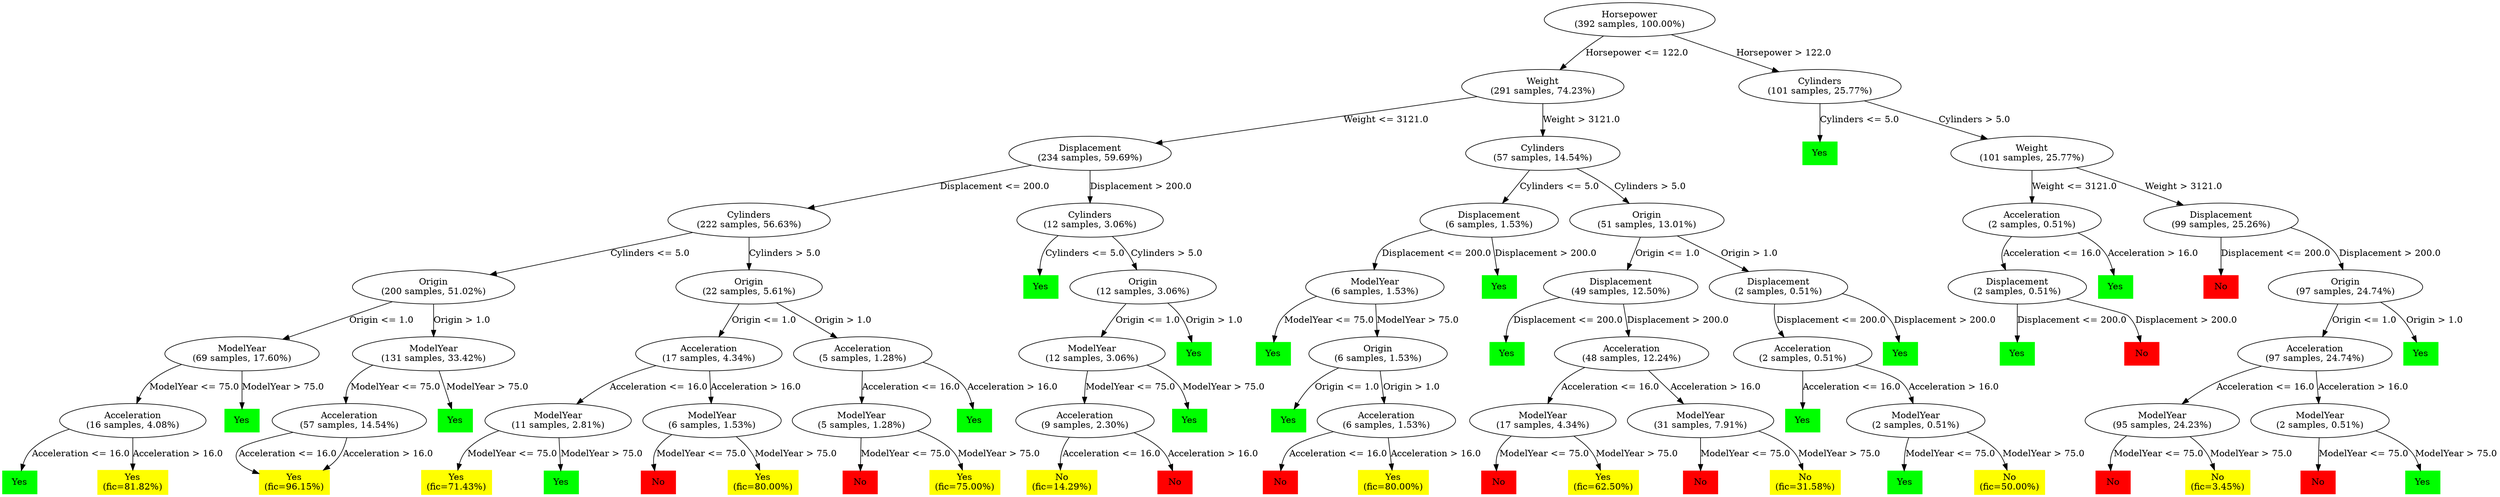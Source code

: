 digraph TrainedDecisionTree {
	Horsepower1->Weight2 [label = "Horsepower <= 122.0"];
	Weight2->Displacement3 [label = "Weight <= 3121.0"];
	Displacement3->Cylinders4 [label = "Displacement <= 200.0"];
	Cylinders4->Origin5 [label = "Cylinders <= 5.0"];
	Origin5->ModelYear6 [label = "Origin <= 1.0"];
	ModelYear6->Acceleration7 [label = "ModelYear <= 75.0"];
	Acceleration7->YesAcceleration7 [label = "Acceleration <= 16.0"];
	YesAcceleration7 [label="Yes", style="filled", color="green", shape="box"];
	Acceleration7->CantSayAcceleration7 [label = "Acceleration > 16.0"];
	CantSayAcceleration7 [label="Yes\n(fic=81.82%)", style="filled", color="yellow", shape="box"];
	ModelYear6->YesModelYear6 [label = "ModelYear > 75.0"];
	YesModelYear6 [label="Yes", style="filled", color="green", shape="box"];
	Origin5->ModelYear8 [label = "Origin > 1.0"];
	ModelYear8->Acceleration9 [label = "ModelYear <= 75.0"];
	Acceleration9->CantSayAcceleration9 [label = "Acceleration <= 16.0"];
	CantSayAcceleration9 [label="Yes\n(fic=83.87%)", style="filled", color="yellow", shape="box"];
	Acceleration9->CantSayAcceleration9 [label = "Acceleration > 16.0"];
	CantSayAcceleration9 [label="Yes\n(fic=96.15%)", style="filled", color="yellow", shape="box"];
	ModelYear8->YesModelYear8 [label = "ModelYear > 75.0"];
	YesModelYear8 [label="Yes", style="filled", color="green", shape="box"];
	Cylinders4->Origin10 [label = "Cylinders > 5.0"];
	Origin10->Acceleration11 [label = "Origin <= 1.0"];
	Acceleration11->ModelYear12 [label = "Acceleration <= 16.0"];
	ModelYear12->CantSayModelYear12 [label = "ModelYear <= 75.0"];
	CantSayModelYear12 [label="Yes\n(fic=71.43%)", style="filled", color="yellow", shape="box"];
	ModelYear12->YesModelYear12 [label = "ModelYear > 75.0"];
	YesModelYear12 [label="Yes", style="filled", color="green", shape="box"];
	Acceleration11->ModelYear13 [label = "Acceleration > 16.0"];
	ModelYear13->NoModelYear13 [label = "ModelYear <= 75.0"];
	NoModelYear13 [label="No", style="filled", color="red", shape="box"];
	ModelYear13->CantSayModelYear13 [label = "ModelYear > 75.0"];
	CantSayModelYear13 [label="Yes\n(fic=80.00%)", style="filled", color="yellow", shape="box"];
	Origin10->Acceleration14 [label = "Origin > 1.0"];
	Acceleration14->ModelYear15 [label = "Acceleration <= 16.0"];
	ModelYear15->NoModelYear15 [label = "ModelYear <= 75.0"];
	NoModelYear15 [label="No", style="filled", color="red", shape="box"];
	ModelYear15->CantSayModelYear15 [label = "ModelYear > 75.0"];
	CantSayModelYear15 [label="Yes\n(fic=75.00%)", style="filled", color="yellow", shape="box"];
	Acceleration14->YesAcceleration14 [label = "Acceleration > 16.0"];
	YesAcceleration14 [label="Yes", style="filled", color="green", shape="box"];
	Displacement3->Cylinders16 [label = "Displacement > 200.0"];
	Cylinders16->YesCylinders16 [label = "Cylinders <= 5.0"];
	YesCylinders16 [label="Yes", style="filled", color="green", shape="box"];
	Cylinders16->Origin17 [label = "Cylinders > 5.0"];
	Origin17->ModelYear18 [label = "Origin <= 1.0"];
	ModelYear18->Acceleration19 [label = "ModelYear <= 75.0"];
	Acceleration19->CantSayAcceleration19 [label = "Acceleration <= 16.0"];
	CantSayAcceleration19 [label="No\n(fic=14.29%)", style="filled", color="yellow", shape="box"];
	Acceleration19->NoAcceleration19 [label = "Acceleration > 16.0"];
	NoAcceleration19 [label="No", style="filled", color="red", shape="box"];
	ModelYear18->YesModelYear18 [label = "ModelYear > 75.0"];
	YesModelYear18 [label="Yes", style="filled", color="green", shape="box"];
	Origin17->YesOrigin17 [label = "Origin > 1.0"];
	YesOrigin17 [label="Yes", style="filled", color="green", shape="box"];
	Weight2->Cylinders20 [label = "Weight > 3121.0"];
	Cylinders20->Displacement21 [label = "Cylinders <= 5.0"];
	Displacement21->ModelYear22 [label = "Displacement <= 200.0"];
	ModelYear22->YesModelYear22 [label = "ModelYear <= 75.0"];
	YesModelYear22 [label="Yes", style="filled", color="green", shape="box"];
	ModelYear22->Origin23 [label = "ModelYear > 75.0"];
	Origin23->YesOrigin23 [label = "Origin <= 1.0"];
	YesOrigin23 [label="Yes", style="filled", color="green", shape="box"];
	Origin23->Acceleration24 [label = "Origin > 1.0"];
	Acceleration24->NoAcceleration24 [label = "Acceleration <= 16.0"];
	NoAcceleration24 [label="No", style="filled", color="red", shape="box"];
	Acceleration24->CantSayAcceleration24 [label = "Acceleration > 16.0"];
	CantSayAcceleration24 [label="Yes\n(fic=80.00%)", style="filled", color="yellow", shape="box"];
	Displacement21->YesDisplacement21 [label = "Displacement > 200.0"];
	YesDisplacement21 [label="Yes", style="filled", color="green", shape="box"];
	Cylinders20->Origin25 [label = "Cylinders > 5.0"];
	Origin25->Displacement26 [label = "Origin <= 1.0"];
	Displacement26->YesDisplacement26 [label = "Displacement <= 200.0"];
	YesDisplacement26 [label="Yes", style="filled", color="green", shape="box"];
	Displacement26->Acceleration27 [label = "Displacement > 200.0"];
	Acceleration27->ModelYear28 [label = "Acceleration <= 16.0"];
	ModelYear28->NoModelYear28 [label = "ModelYear <= 75.0"];
	NoModelYear28 [label="No", style="filled", color="red", shape="box"];
	ModelYear28->CantSayModelYear28 [label = "ModelYear > 75.0"];
	CantSayModelYear28 [label="Yes\n(fic=62.50%)", style="filled", color="yellow", shape="box"];
	Acceleration27->ModelYear29 [label = "Acceleration > 16.0"];
	ModelYear29->NoModelYear29 [label = "ModelYear <= 75.0"];
	NoModelYear29 [label="No", style="filled", color="red", shape="box"];
	ModelYear29->CantSayModelYear29 [label = "ModelYear > 75.0"];
	CantSayModelYear29 [label="No\n(fic=31.58%)", style="filled", color="yellow", shape="box"];
	Origin25->Displacement30 [label = "Origin > 1.0"];
	Displacement30->Acceleration31 [label = "Displacement <= 200.0"];
	Acceleration31->YesAcceleration31 [label = "Acceleration <= 16.0"];
	YesAcceleration31 [label="Yes", style="filled", color="green", shape="box"];
	Acceleration31->ModelYear32 [label = "Acceleration > 16.0"];
	ModelYear32->YesModelYear32 [label = "ModelYear <= 75.0"];
	YesModelYear32 [label="Yes", style="filled", color="green", shape="box"];
	ModelYear32->CantSayModelYear32 [label = "ModelYear > 75.0"];
	CantSayModelYear32 [label="No\n(fic=50.00%)", style="filled", color="yellow", shape="box"];
	Displacement30->YesDisplacement30 [label = "Displacement > 200.0"];
	YesDisplacement30 [label="Yes", style="filled", color="green", shape="box"];
	Horsepower1->Cylinders33 [label = "Horsepower > 122.0"];
	Cylinders33->YesCylinders33 [label = "Cylinders <= 5.0"];
	YesCylinders33 [label="Yes", style="filled", color="green", shape="box"];
	Cylinders33->Weight34 [label = "Cylinders > 5.0"];
	Weight34->Acceleration35 [label = "Weight <= 3121.0"];
	Acceleration35->Displacement36 [label = "Acceleration <= 16.0"];
	Displacement36->YesDisplacement36 [label = "Displacement <= 200.0"];
	YesDisplacement36 [label="Yes", style="filled", color="green", shape="box"];
	Displacement36->NoDisplacement36 [label = "Displacement > 200.0"];
	NoDisplacement36 [label="No", style="filled", color="red", shape="box"];
	Acceleration35->YesAcceleration35 [label = "Acceleration > 16.0"];
	YesAcceleration35 [label="Yes", style="filled", color="green", shape="box"];
	Weight34->Displacement37 [label = "Weight > 3121.0"];
	Displacement37->NoDisplacement37 [label = "Displacement <= 200.0"];
	NoDisplacement37 [label="No", style="filled", color="red", shape="box"];
	Displacement37->Origin38 [label = "Displacement > 200.0"];
	Origin38->Acceleration39 [label = "Origin <= 1.0"];
	Acceleration39->ModelYear40 [label = "Acceleration <= 16.0"];
	ModelYear40->NoModelYear40 [label = "ModelYear <= 75.0"];
	NoModelYear40 [label="No", style="filled", color="red", shape="box"];
	ModelYear40->CantSayModelYear40 [label = "ModelYear > 75.0"];
	CantSayModelYear40 [label="No\n(fic=3.45%)", style="filled", color="yellow", shape="box"];
	Acceleration39->ModelYear41 [label = "Acceleration > 16.0"];
	ModelYear41->NoModelYear41 [label = "ModelYear <= 75.0"];
	NoModelYear41 [label="No", style="filled", color="red", shape="box"];
	ModelYear41->YesModelYear41 [label = "ModelYear > 75.0"];
	YesModelYear41 [label="Yes", style="filled", color="green", shape="box"];
	Origin38->YesOrigin38 [label = "Origin > 1.0"];
	YesOrigin38 [label="Yes", style="filled", color="green", shape="box"];
	Horsepower1 [label="Horsepower\n(392 samples, 100.00%)"];
	Weight2 [label="Weight\n(291 samples, 74.23%)"];
	Displacement3 [label="Displacement\n(234 samples, 59.69%)"];
	Cylinders4 [label="Cylinders\n(222 samples, 56.63%)"];
	Origin5 [label="Origin\n(200 samples, 51.02%)"];
	ModelYear6 [label="ModelYear\n(69 samples, 17.60%)"];
	Acceleration7 [label="Acceleration\n(16 samples, 4.08%)"];
	ModelYear8 [label="ModelYear\n(131 samples, 33.42%)"];
	Acceleration9 [label="Acceleration\n(57 samples, 14.54%)"];
	Origin10 [label="Origin\n(22 samples, 5.61%)"];
	Acceleration11 [label="Acceleration\n(17 samples, 4.34%)"];
	ModelYear12 [label="ModelYear\n(11 samples, 2.81%)"];
	ModelYear13 [label="ModelYear\n(6 samples, 1.53%)"];
	Acceleration14 [label="Acceleration\n(5 samples, 1.28%)"];
	ModelYear15 [label="ModelYear\n(5 samples, 1.28%)"];
	Cylinders16 [label="Cylinders\n(12 samples, 3.06%)"];
	Origin17 [label="Origin\n(12 samples, 3.06%)"];
	ModelYear18 [label="ModelYear\n(12 samples, 3.06%)"];
	Acceleration19 [label="Acceleration\n(9 samples, 2.30%)"];
	Cylinders20 [label="Cylinders\n(57 samples, 14.54%)"];
	Displacement21 [label="Displacement\n(6 samples, 1.53%)"];
	ModelYear22 [label="ModelYear\n(6 samples, 1.53%)"];
	Origin23 [label="Origin\n(6 samples, 1.53%)"];
	Acceleration24 [label="Acceleration\n(6 samples, 1.53%)"];
	Origin25 [label="Origin\n(51 samples, 13.01%)"];
	Displacement26 [label="Displacement\n(49 samples, 12.50%)"];
	Acceleration27 [label="Acceleration\n(48 samples, 12.24%)"];
	ModelYear28 [label="ModelYear\n(17 samples, 4.34%)"];
	ModelYear29 [label="ModelYear\n(31 samples, 7.91%)"];
	Displacement30 [label="Displacement\n(2 samples, 0.51%)"];
	Acceleration31 [label="Acceleration\n(2 samples, 0.51%)"];
	ModelYear32 [label="ModelYear\n(2 samples, 0.51%)"];
	Cylinders33 [label="Cylinders\n(101 samples, 25.77%)"];
	Weight34 [label="Weight\n(101 samples, 25.77%)"];
	Acceleration35 [label="Acceleration\n(2 samples, 0.51%)"];
	Displacement36 [label="Displacement\n(2 samples, 0.51%)"];
	Displacement37 [label="Displacement\n(99 samples, 25.26%)"];
	Origin38 [label="Origin\n(97 samples, 24.74%)"];
	Acceleration39 [label="Acceleration\n(97 samples, 24.74%)"];
	ModelYear40 [label="ModelYear\n(95 samples, 24.23%)"];
	ModelYear41 [label="ModelYear\n(2 samples, 0.51%)"];

}
